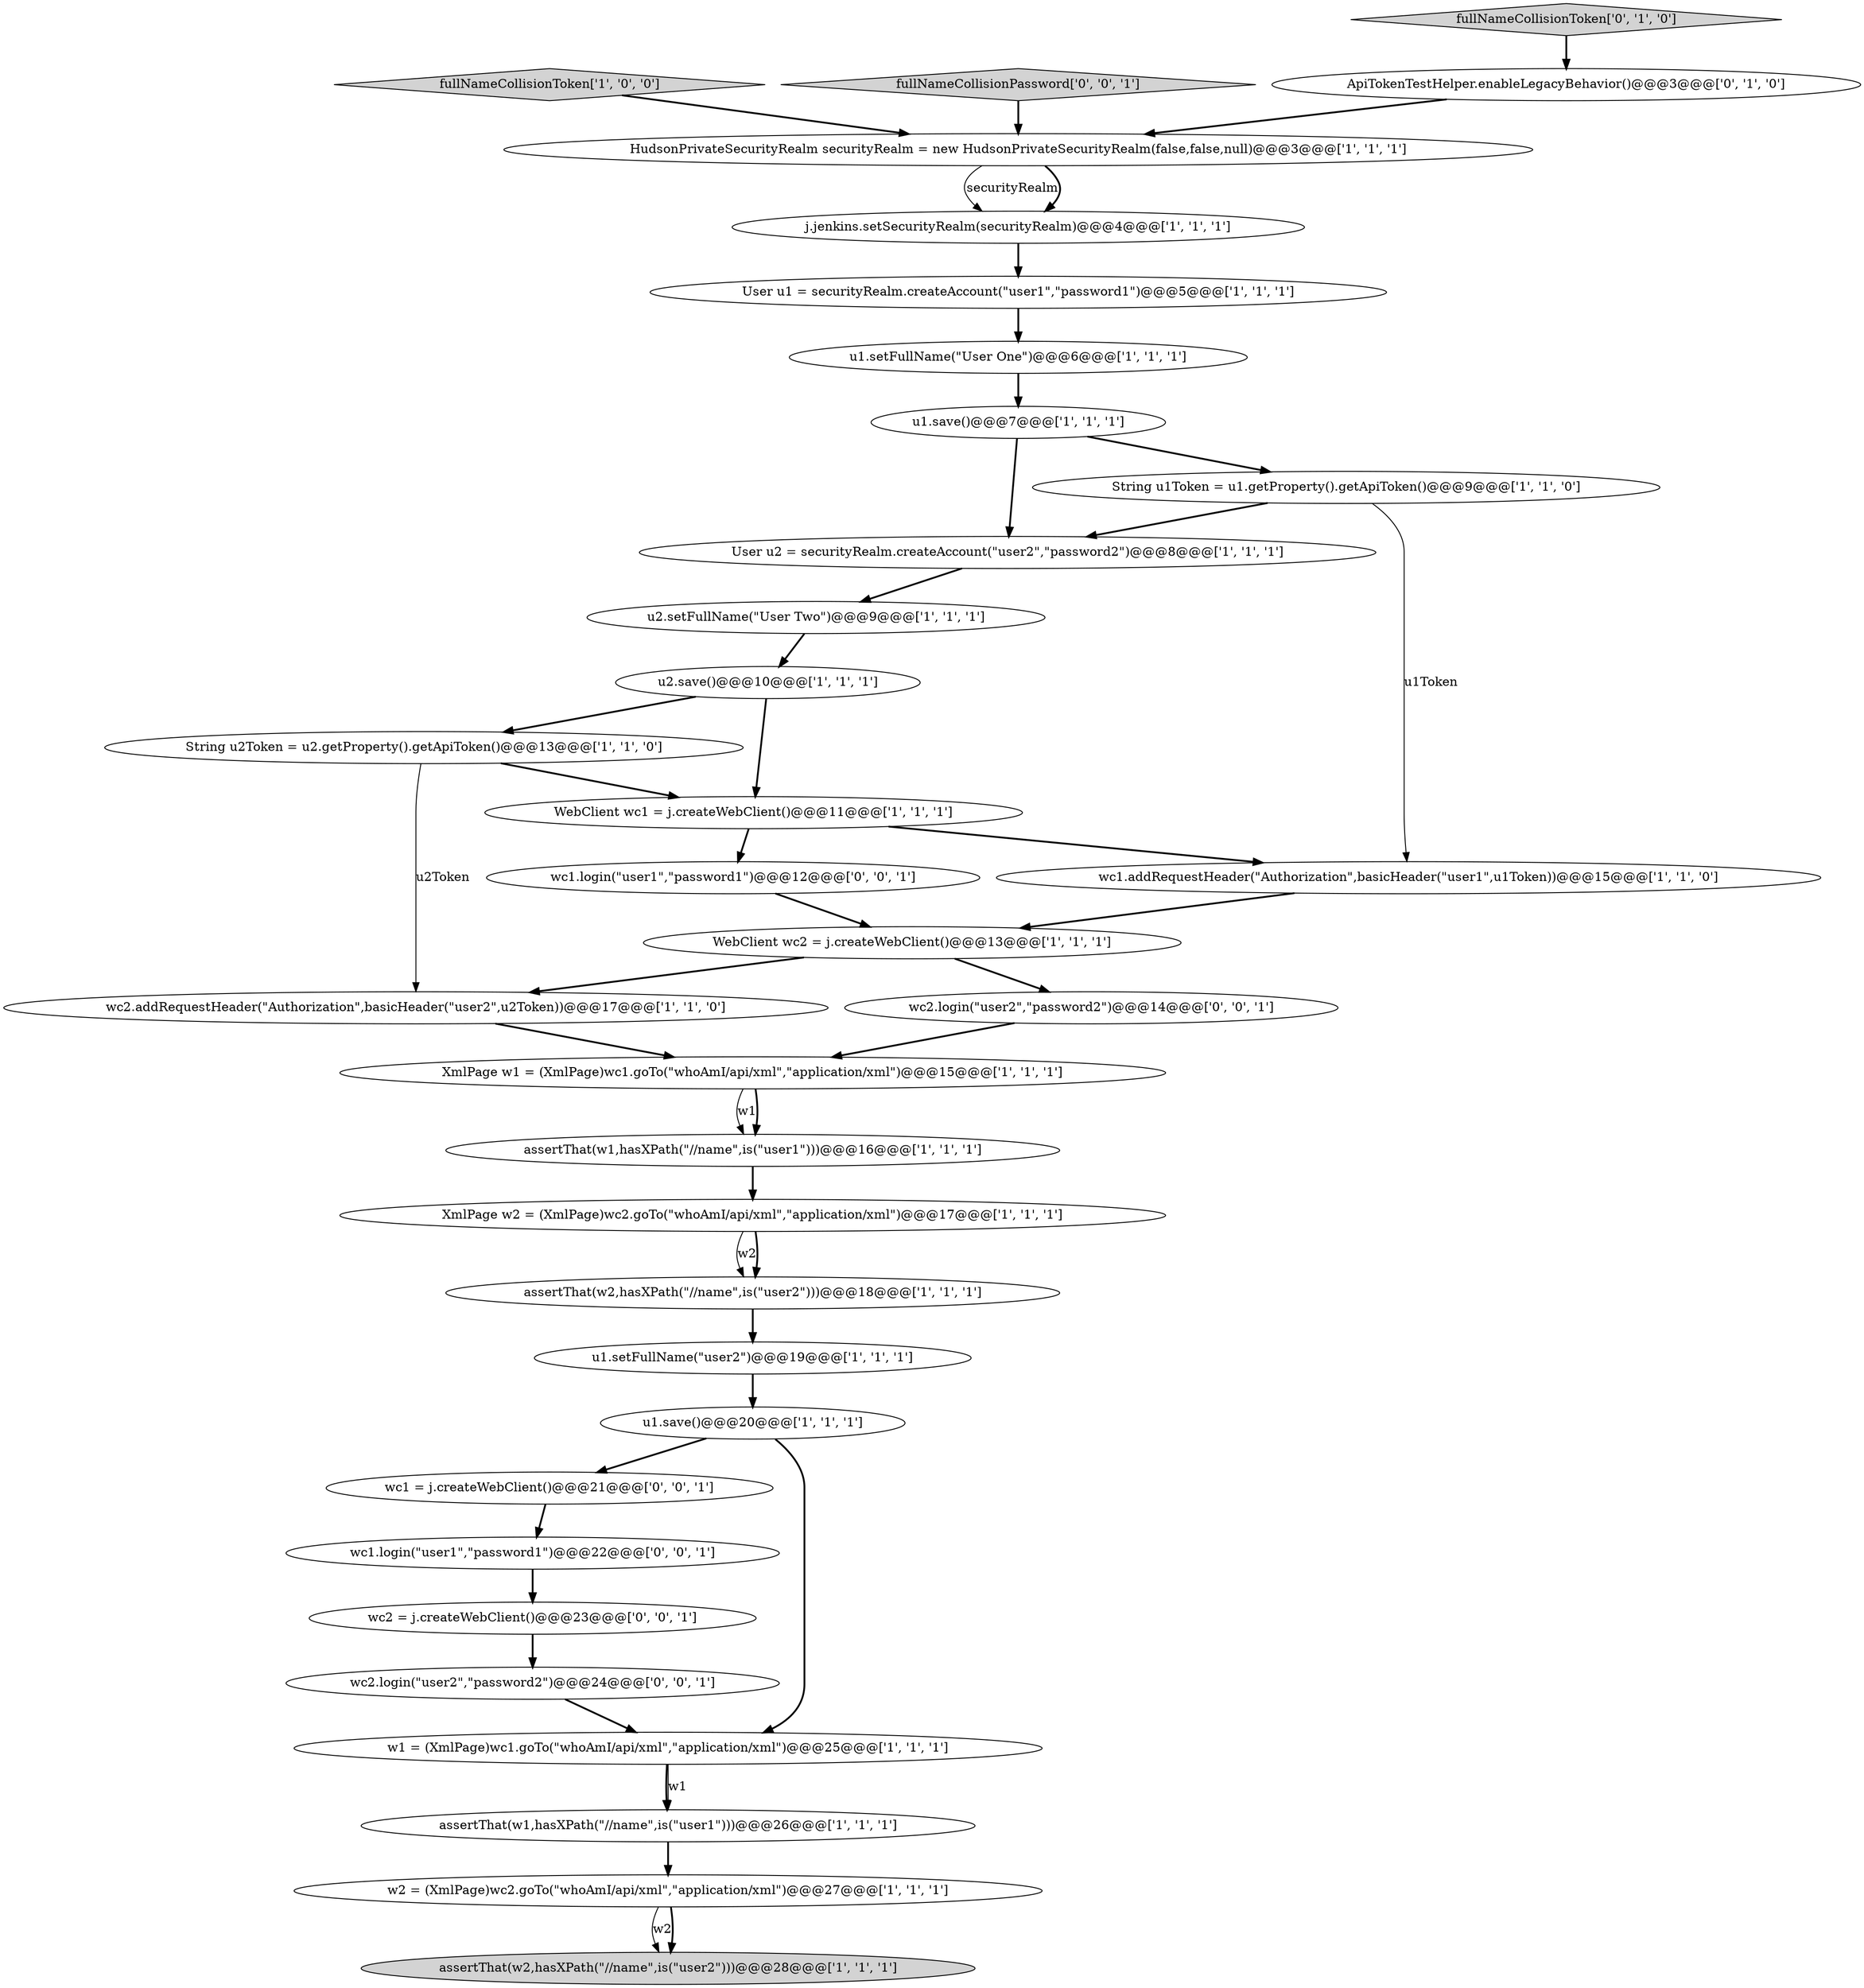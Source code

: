 digraph {
7 [style = filled, label = "j.jenkins.setSecurityRealm(securityRealm)@@@4@@@['1', '1', '1']", fillcolor = white, shape = ellipse image = "AAA0AAABBB1BBB"];
33 [style = filled, label = "wc1 = j.createWebClient()@@@21@@@['0', '0', '1']", fillcolor = white, shape = ellipse image = "AAA0AAABBB3BBB"];
29 [style = filled, label = "wc1.login(\"user1\",\"password1\")@@@12@@@['0', '0', '1']", fillcolor = white, shape = ellipse image = "AAA0AAABBB3BBB"];
30 [style = filled, label = "wc2.login(\"user2\",\"password2\")@@@14@@@['0', '0', '1']", fillcolor = white, shape = ellipse image = "AAA0AAABBB3BBB"];
11 [style = filled, label = "String u2Token = u2.getProperty().getApiToken()@@@13@@@['1', '1', '0']", fillcolor = white, shape = ellipse image = "AAA0AAABBB1BBB"];
26 [style = filled, label = "fullNameCollisionToken['0', '1', '0']", fillcolor = lightgray, shape = diamond image = "AAA0AAABBB2BBB"];
1 [style = filled, label = "assertThat(w1,hasXPath(\"//name\",is(\"user1\")))@@@26@@@['1', '1', '1']", fillcolor = white, shape = ellipse image = "AAA0AAABBB1BBB"];
32 [style = filled, label = "wc1.login(\"user1\",\"password1\")@@@22@@@['0', '0', '1']", fillcolor = white, shape = ellipse image = "AAA0AAABBB3BBB"];
5 [style = filled, label = "assertThat(w2,hasXPath(\"//name\",is(\"user2\")))@@@28@@@['1', '1', '1']", fillcolor = lightgray, shape = ellipse image = "AAA0AAABBB1BBB"];
15 [style = filled, label = "User u1 = securityRealm.createAccount(\"user1\",\"password1\")@@@5@@@['1', '1', '1']", fillcolor = white, shape = ellipse image = "AAA0AAABBB1BBB"];
21 [style = filled, label = "u1.setFullName(\"User One\")@@@6@@@['1', '1', '1']", fillcolor = white, shape = ellipse image = "AAA0AAABBB1BBB"];
27 [style = filled, label = "wc2.login(\"user2\",\"password2\")@@@24@@@['0', '0', '1']", fillcolor = white, shape = ellipse image = "AAA0AAABBB3BBB"];
13 [style = filled, label = "assertThat(w1,hasXPath(\"//name\",is(\"user1\")))@@@16@@@['1', '1', '1']", fillcolor = white, shape = ellipse image = "AAA0AAABBB1BBB"];
31 [style = filled, label = "wc2 = j.createWebClient()@@@23@@@['0', '0', '1']", fillcolor = white, shape = ellipse image = "AAA0AAABBB3BBB"];
10 [style = filled, label = "User u2 = securityRealm.createAccount(\"user2\",\"password2\")@@@8@@@['1', '1', '1']", fillcolor = white, shape = ellipse image = "AAA0AAABBB1BBB"];
12 [style = filled, label = "u2.setFullName(\"User Two\")@@@9@@@['1', '1', '1']", fillcolor = white, shape = ellipse image = "AAA0AAABBB1BBB"];
8 [style = filled, label = "HudsonPrivateSecurityRealm securityRealm = new HudsonPrivateSecurityRealm(false,false,null)@@@3@@@['1', '1', '1']", fillcolor = white, shape = ellipse image = "AAA0AAABBB1BBB"];
24 [style = filled, label = "u1.save()@@@20@@@['1', '1', '1']", fillcolor = white, shape = ellipse image = "AAA0AAABBB1BBB"];
19 [style = filled, label = "u2.save()@@@10@@@['1', '1', '1']", fillcolor = white, shape = ellipse image = "AAA0AAABBB1BBB"];
2 [style = filled, label = "w1 = (XmlPage)wc1.goTo(\"whoAmI/api/xml\",\"application/xml\")@@@25@@@['1', '1', '1']", fillcolor = white, shape = ellipse image = "AAA0AAABBB1BBB"];
4 [style = filled, label = "XmlPage w2 = (XmlPage)wc2.goTo(\"whoAmI/api/xml\",\"application/xml\")@@@17@@@['1', '1', '1']", fillcolor = white, shape = ellipse image = "AAA0AAABBB1BBB"];
3 [style = filled, label = "XmlPage w1 = (XmlPage)wc1.goTo(\"whoAmI/api/xml\",\"application/xml\")@@@15@@@['1', '1', '1']", fillcolor = white, shape = ellipse image = "AAA0AAABBB1BBB"];
20 [style = filled, label = "wc1.addRequestHeader(\"Authorization\",basicHeader(\"user1\",u1Token))@@@15@@@['1', '1', '0']", fillcolor = white, shape = ellipse image = "AAA0AAABBB1BBB"];
17 [style = filled, label = "WebClient wc2 = j.createWebClient()@@@13@@@['1', '1', '1']", fillcolor = white, shape = ellipse image = "AAA0AAABBB1BBB"];
22 [style = filled, label = "fullNameCollisionToken['1', '0', '0']", fillcolor = lightgray, shape = diamond image = "AAA0AAABBB1BBB"];
0 [style = filled, label = "WebClient wc1 = j.createWebClient()@@@11@@@['1', '1', '1']", fillcolor = white, shape = ellipse image = "AAA0AAABBB1BBB"];
23 [style = filled, label = "u1.setFullName(\"user2\")@@@19@@@['1', '1', '1']", fillcolor = white, shape = ellipse image = "AAA0AAABBB1BBB"];
18 [style = filled, label = "wc2.addRequestHeader(\"Authorization\",basicHeader(\"user2\",u2Token))@@@17@@@['1', '1', '0']", fillcolor = white, shape = ellipse image = "AAA0AAABBB1BBB"];
16 [style = filled, label = "u1.save()@@@7@@@['1', '1', '1']", fillcolor = white, shape = ellipse image = "AAA0AAABBB1BBB"];
28 [style = filled, label = "fullNameCollisionPassword['0', '0', '1']", fillcolor = lightgray, shape = diamond image = "AAA0AAABBB3BBB"];
25 [style = filled, label = "ApiTokenTestHelper.enableLegacyBehavior()@@@3@@@['0', '1', '0']", fillcolor = white, shape = ellipse image = "AAA1AAABBB2BBB"];
14 [style = filled, label = "assertThat(w2,hasXPath(\"//name\",is(\"user2\")))@@@18@@@['1', '1', '1']", fillcolor = white, shape = ellipse image = "AAA0AAABBB1BBB"];
6 [style = filled, label = "w2 = (XmlPage)wc2.goTo(\"whoAmI/api/xml\",\"application/xml\")@@@27@@@['1', '1', '1']", fillcolor = white, shape = ellipse image = "AAA0AAABBB1BBB"];
9 [style = filled, label = "String u1Token = u1.getProperty().getApiToken()@@@9@@@['1', '1', '0']", fillcolor = white, shape = ellipse image = "AAA0AAABBB1BBB"];
18->3 [style = bold, label=""];
3->13 [style = solid, label="w1"];
22->8 [style = bold, label=""];
13->4 [style = bold, label=""];
24->33 [style = bold, label=""];
23->24 [style = bold, label=""];
24->2 [style = bold, label=""];
11->0 [style = bold, label=""];
21->16 [style = bold, label=""];
0->29 [style = bold, label=""];
8->7 [style = solid, label="securityRealm"];
6->5 [style = solid, label="w2"];
28->8 [style = bold, label=""];
15->21 [style = bold, label=""];
19->0 [style = bold, label=""];
33->32 [style = bold, label=""];
1->6 [style = bold, label=""];
3->13 [style = bold, label=""];
9->20 [style = solid, label="u1Token"];
16->10 [style = bold, label=""];
10->12 [style = bold, label=""];
26->25 [style = bold, label=""];
0->20 [style = bold, label=""];
19->11 [style = bold, label=""];
32->31 [style = bold, label=""];
30->3 [style = bold, label=""];
2->1 [style = bold, label=""];
12->19 [style = bold, label=""];
4->14 [style = solid, label="w2"];
29->17 [style = bold, label=""];
6->5 [style = bold, label=""];
4->14 [style = bold, label=""];
14->23 [style = bold, label=""];
20->17 [style = bold, label=""];
8->7 [style = bold, label=""];
25->8 [style = bold, label=""];
11->18 [style = solid, label="u2Token"];
7->15 [style = bold, label=""];
2->1 [style = solid, label="w1"];
17->30 [style = bold, label=""];
31->27 [style = bold, label=""];
27->2 [style = bold, label=""];
9->10 [style = bold, label=""];
16->9 [style = bold, label=""];
17->18 [style = bold, label=""];
}
